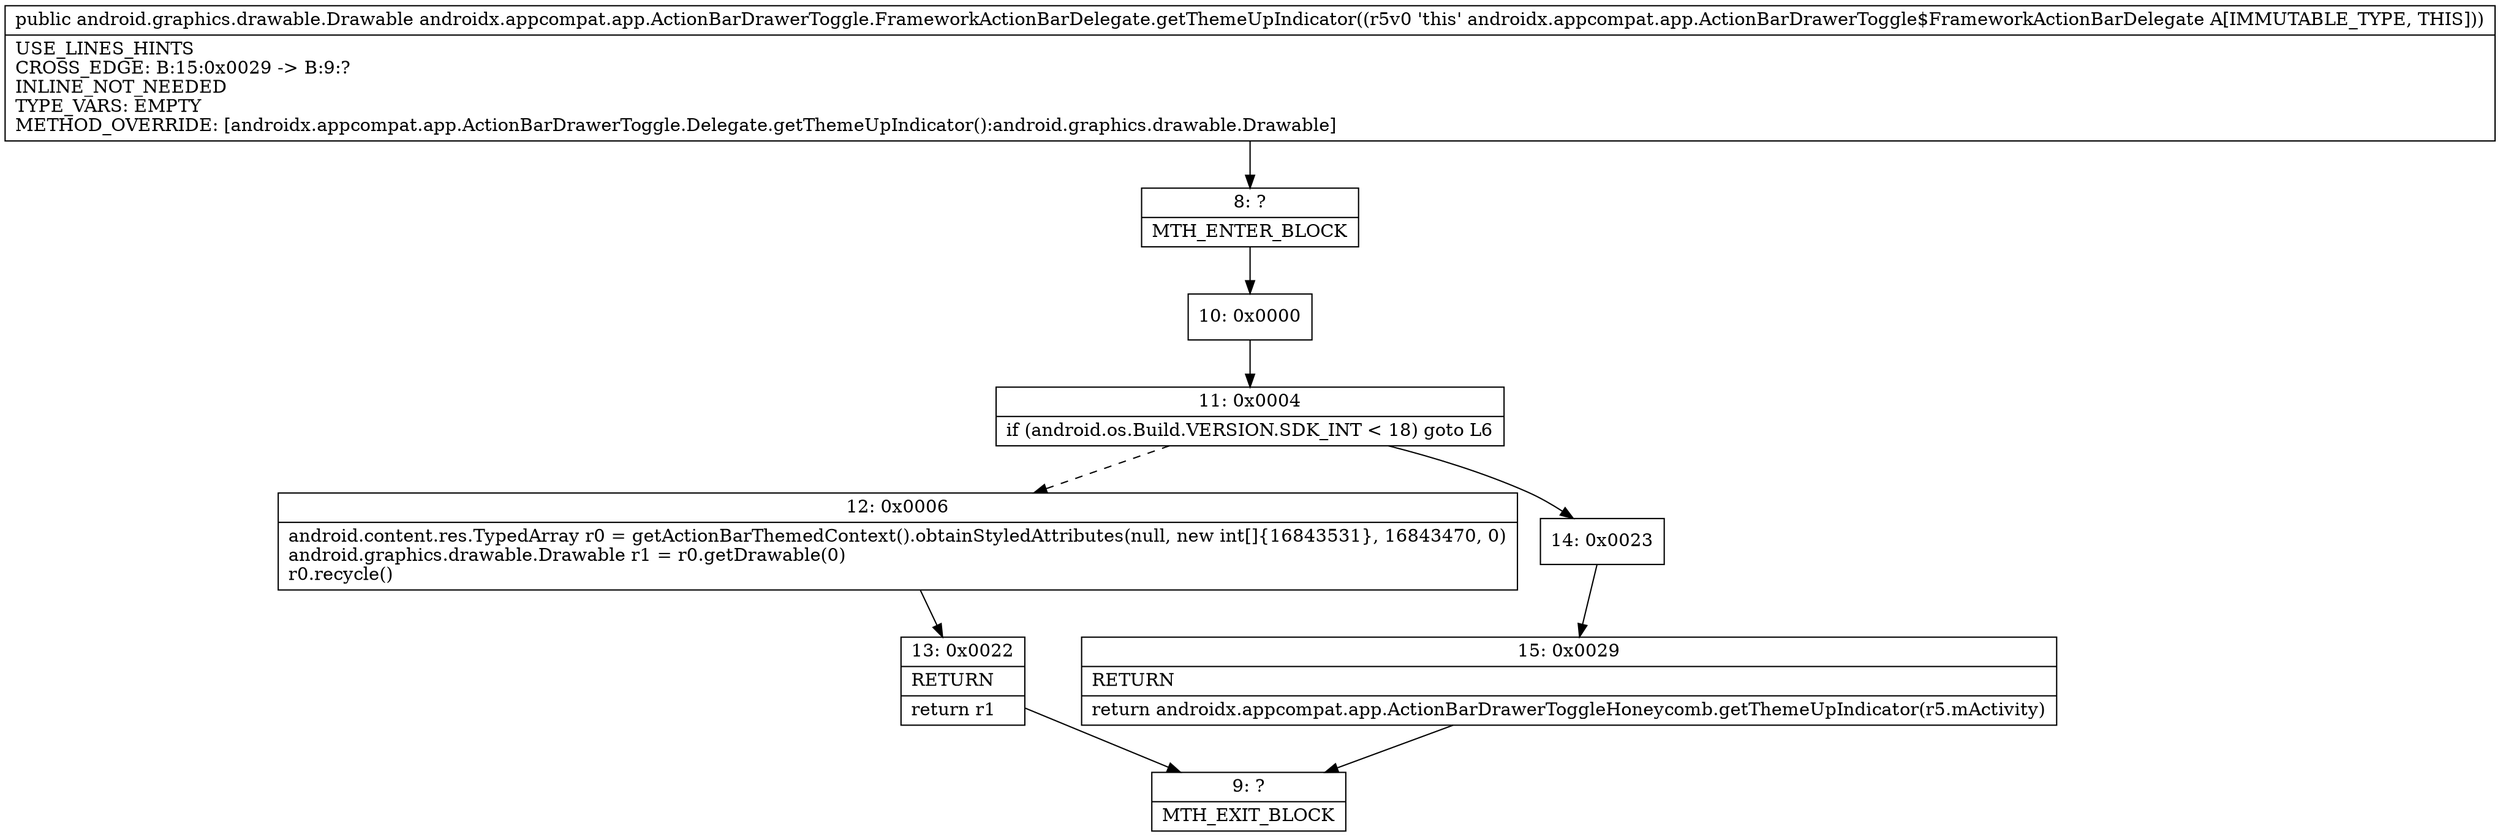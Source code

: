 digraph "CFG forandroidx.appcompat.app.ActionBarDrawerToggle.FrameworkActionBarDelegate.getThemeUpIndicator()Landroid\/graphics\/drawable\/Drawable;" {
Node_8 [shape=record,label="{8\:\ ?|MTH_ENTER_BLOCK\l}"];
Node_10 [shape=record,label="{10\:\ 0x0000}"];
Node_11 [shape=record,label="{11\:\ 0x0004|if (android.os.Build.VERSION.SDK_INT \< 18) goto L6\l}"];
Node_12 [shape=record,label="{12\:\ 0x0006|android.content.res.TypedArray r0 = getActionBarThemedContext().obtainStyledAttributes(null, new int[]\{16843531\}, 16843470, 0)\landroid.graphics.drawable.Drawable r1 = r0.getDrawable(0)\lr0.recycle()\l}"];
Node_13 [shape=record,label="{13\:\ 0x0022|RETURN\l|return r1\l}"];
Node_9 [shape=record,label="{9\:\ ?|MTH_EXIT_BLOCK\l}"];
Node_14 [shape=record,label="{14\:\ 0x0023}"];
Node_15 [shape=record,label="{15\:\ 0x0029|RETURN\l|return androidx.appcompat.app.ActionBarDrawerToggleHoneycomb.getThemeUpIndicator(r5.mActivity)\l}"];
MethodNode[shape=record,label="{public android.graphics.drawable.Drawable androidx.appcompat.app.ActionBarDrawerToggle.FrameworkActionBarDelegate.getThemeUpIndicator((r5v0 'this' androidx.appcompat.app.ActionBarDrawerToggle$FrameworkActionBarDelegate A[IMMUTABLE_TYPE, THIS]))  | USE_LINES_HINTS\lCROSS_EDGE: B:15:0x0029 \-\> B:9:?\lINLINE_NOT_NEEDED\lTYPE_VARS: EMPTY\lMETHOD_OVERRIDE: [androidx.appcompat.app.ActionBarDrawerToggle.Delegate.getThemeUpIndicator():android.graphics.drawable.Drawable]\l}"];
MethodNode -> Node_8;Node_8 -> Node_10;
Node_10 -> Node_11;
Node_11 -> Node_12[style=dashed];
Node_11 -> Node_14;
Node_12 -> Node_13;
Node_13 -> Node_9;
Node_14 -> Node_15;
Node_15 -> Node_9;
}


